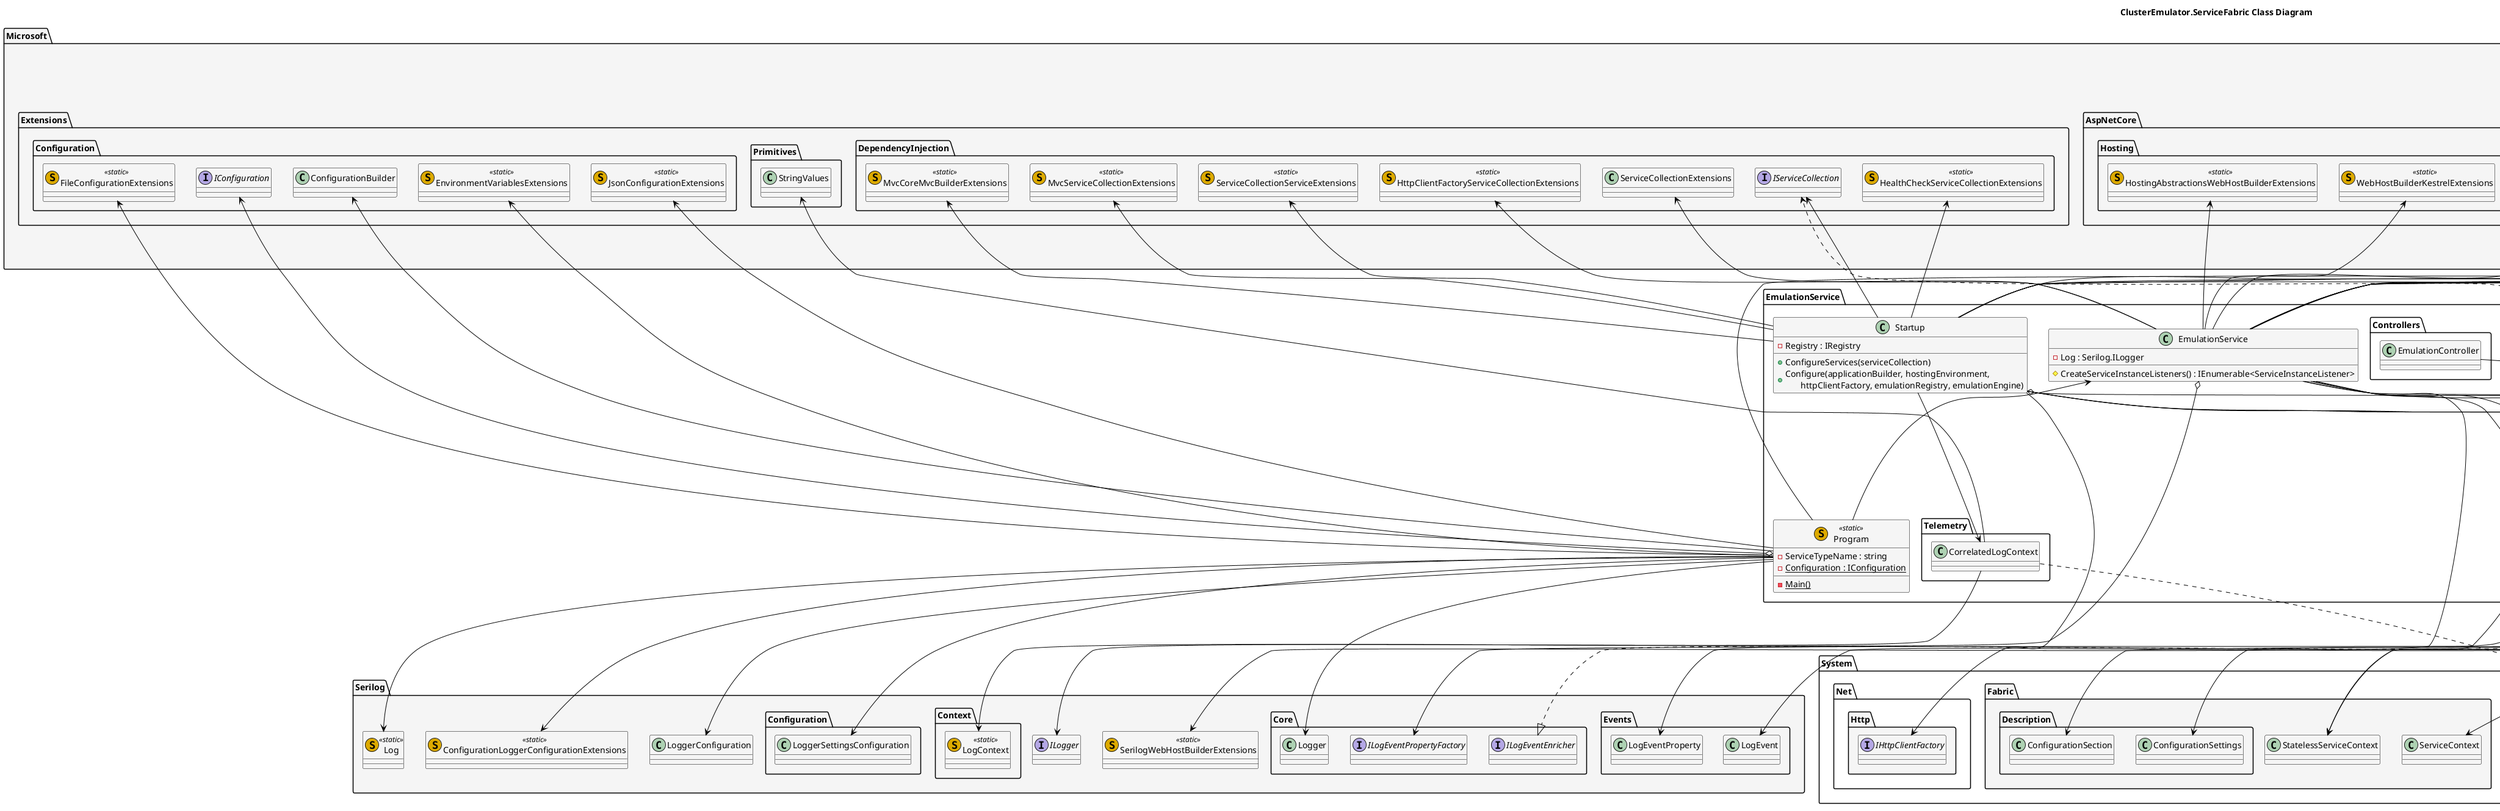 @startuml

title ClusterEmulator.ServiceFabric Class Diagram

skinparam class {
    FontName Arial
    BorderColor black
    BackgroundColor whitesmoke
    ArrowColor black
}

namespace ClusterEmulator.ServiceFabric {
    namespace Extensions {
        class ServiceCollectionExtensions << (S,#DDAA00) static >> {
            {static} + AddSimulationSettings(serviceCollection, serviceContext) : IServiceCollection
        }
    }

    namespace Configuration {
        class FabricConfigurationSettings {
            - settings : ConfigurationSettings
            + TryGetSection(name, settingKeyValuePairs) : boolean
        }
    }

    namespace Telemetry {
        class StatelessServiceEnricher {
            - Context : StatelessServiceContext
            - serviceTypeName : LogEventProperty
            - serviceName : LogEventProperty
            - partitionId : LogEventProperty
            - instanceId : LogEventProperty
            - nodeName : LogEventProperty
            + Enrich(logEvent, logEventPropertyFactory)
        }
    }

    ClusterEmulator.ServiceFabric.Telemetry.StatelessServiceEnricher -> ClusterEmulator.ServiceFabric.Configuration.FabricConfigurationSettings
}


namespace EmulationService {
    namespace Controllers {
        class EmulationController
    }

    namespace Telemetry {
        class CorrelatedLogContext
    }

    class EmulationService {
        - Log : Serilog.ILogger
        # CreateServiceInstanceListeners() : IEnumerable<ServiceInstanceListener>
    }

    class Program << (S,#DDAA00) static >> {
        - ServiceTypeName : string
        {static} - Configuration : IConfiguration
        {static} - Main()
    }

    Program -up-> EmulationService

    class Startup {
        - Registry : IRegistry
        + ConfigureServices(serviceCollection)
        + Configure(applicationBuilder, hostingEnvironment,\n       httpClientFactory, emulationRegistry, emulationEngine)
    }

    Startup --> EmulationService.Telemetry.CorrelatedLogContext
}

namespace System.Fabric #whitesmoke {
    class StatelessServiceContext

    namespace Description {
        class ConfigurationSettings
        class ConfigurationSection
    }
}

namespace Serilog #whitesmoke {
    namespace Core {
        interface ILogEventEnricher
        interface ILogEventPropertyFactory
        class Logger
    }

    namespace Events {
        class LogEvent
        class LogEventProperty
    }

    namespace Context {
        class LogContext << (S,#DDAA00) static >>
    }

    namespace Configuration {
        class LoggerSettingsConfiguration
    }

    interface ILogger
    class SerilogWebHostBuilderExtensions << (S,#DDAA00) static >>
    class ConfigurationLoggerConfigurationExtensions << (S,#DDAA00) static >>
    class LoggerConfiguration
    class Log << (S,#DDAA00) static >>
}

namespace ClusterEmulator.Emulation #whitesmoke {
    namespace Core {
        interface IEngine
        interface IRegistry
        interface IRegistrySettings
    }

    namespace Controllers {
        class AdaptableController
    }

    namespace Logging {
        interface IScopedLogContextFactory
    }

    namespace Extensions {
        class ServiceCollectionExtensions << (S,#DDAA00) static >>
    }
}

namespace Microsoft #whitesmoke {
    namespace Extensions {
        namespace DependencyInjection {
            interface IServiceCollection
            class ServiceCollectionServiceExtensions << (S,#DDAA00) static >>
            class HttpClientFactoryServiceCollectionExtensions << (S,#DDAA00) static >>
            class MvcServiceCollectionExtensions << (S,#DDAA00) static >>
            class MvcCoreMvcBuilderExtensions << (S,#DDAA00) static >>
            class HealthCheckServiceCollectionExtensions << (S,#DDAA00) static >>
        }
        
        namespace Configuration {
            interface IConfiguration
            class ConfigurationBuilder
            class FileConfigurationExtensions << (S,#DDAA00) static >>
            class JsonConfigurationExtensions << (S,#DDAA00) static >>
            class EnvironmentVariablesExtensions << (S,#DDAA00) static >>
        }

        namespace Primitives {
            class StringValues
        }
    }

    namespace AspNetCore {
        namespace Hosting {
            class WebHostBuilder
            class WebHostBuilderExtensions << (S,#DDAA00) static >>
            class WebHostBuilderKestrelExtensions << (S,#DDAA00) static >>
            class HostingAbstractionsWebHostBuilderExtensions << (S,#DDAA00) static >>
        }

        namespace Mvc {
            enum CompatibilityVersion
        }

        namespace Builder {
            interface IApplicationBuilder
            class MvcApplicationBuilderExtensions << (S,#DDAA00) static >>
            class HealthCheckApplicationBuilderExtensions << (S,#DDAA00) static >>
        }
    }

    namespace ServiceFabric {
        namespace Services {
            namespace Runtime {
                abstract StatelessService
                class ServiceRuntime << (S,#DDAA00) static >>
            }

            namespace Communication {
                namespace Runtime {
                    class ServiceInstanceListener
                }

                namespace AspNetCore {
                    class KestrelCommunicationListener
                    class WebHostBuilderServiceFabricExtension << (S,#DDAA00) static >>
                    enum ServiceFabricIntegrationOptions
                }
            }
        }
    }
}

namespace System.Net.Http #whitesmoke {
    interface IHttpClientFactory
}


'ClusterEmulator.ServiceFabric connections'
ClusterEmulator.ServiceFabric.Telemetry.StatelessServiceEnricher o--> Serilog.Events.LogEventProperty
ClusterEmulator.ServiceFabric.Telemetry.StatelessServiceEnricher o--> System.Fabric.StatelessServiceContext
ClusterEmulator.ServiceFabric.Telemetry.StatelessServiceEnricher --> Serilog.Events.LogEvent
ClusterEmulator.ServiceFabric.Telemetry.StatelessServiceEnricher --> Serilog.Core.ILogEventPropertyFactory
ClusterEmulator.ServiceFabric.Telemetry.StatelessServiceEnricher ..|> Serilog.Core.ILogEventEnricher

ClusterEmulator.ServiceFabric.Extensions.ServiceCollectionExtensions ..> Microsoft.Extensions.DependencyInjection.IServiceCollection : extends
ClusterEmulator.ServiceFabric.Extensions.ServiceCollectionExtensions --> System.Fabric.ServiceContext
ClusterEmulator.ServiceFabric.Extensions.ServiceCollectionExtensions --> ClusterEmulator.Emulation.Core.IRegistrySettings

ClusterEmulator.ServiceFabric.Configuration.FabricConfigurationSettings ..|> ClusterEmulator.Emulation.Core.IRegistrySettings
ClusterEmulator.ServiceFabric.Configuration.FabricConfigurationSettings o--> System.Fabric.Description.ConfigurationSettings
ClusterEmulator.ServiceFabric.Configuration.FabricConfigurationSettings --> System.Fabric.Description.ConfigurationSection


'Emulation Service Connections'
EmulationService.Controllers.EmulationController --|> ClusterEmulator.Emulation.Controllers.AdaptableController

EmulationService.Telemetry.CorrelatedLogContext ..|> ClusterEmulator.Emulation.Logging.IScopedLogContextFactory
EmulationService.Telemetry.CorrelatedLogContext --> Microsoft.Extensions.Primitives.StringValues
EmulationService.Telemetry.CorrelatedLogContext --> Serilog.Context.LogContext

EmulationService.EmulationService --|> Microsoft.ServiceFabric.Services.Runtime.StatelessService
EmulationService.EmulationService o--> Serilog.ILogger
EmulationService.EmulationService --> ClusterEmulator.ServiceFabric.Telemetry.StatelessServiceEnricher
EmulationService.EmulationService --> System.Fabric.StatelessServiceContext
EmulationService.EmulationService -up-> Microsoft.ServiceFabric.Services.Communication.Runtime.ServiceInstanceListener
EmulationService.EmulationService -up-> Microsoft.ServiceFabric.Services.Communication.AspNetCore.KestrelCommunicationListener
EmulationService.EmulationService -up-> Microsoft.ServiceFabric.Services.Communication.AspNetCore.ServiceFabricIntegrationOptions
EmulationService.EmulationService -up-> Microsoft.ServiceFabric.Services.Communication.AspNetCore.WebHostBuilderServiceFabricExtension
EmulationService.EmulationService -up-> Microsoft.AspNetCore.Hosting.WebHostBuilder
EmulationService.EmulationService -up-> Microsoft.AspNetCore.Hosting.WebHostBuilderExtensions
EmulationService.EmulationService -up-> Microsoft.AspNetCore.Hosting.WebHostBuilderKestrelExtensions
EmulationService.EmulationService -up-> Microsoft.AspNetCore.Hosting.HostingAbstractionsWebHostBuilderExtensions
EmulationService.EmulationService -up-> Microsoft.Extensions.DependencyInjection.ServiceCollectionExtensions
EmulationService.EmulationService -up-> Microsoft.Extensions.DependencyInjection.HttpClientFactoryServiceCollectionExtensions
EmulationService.EmulationService --> ClusterEmulator.ServiceFabric.Extensions.ServiceCollectionExtensions
EmulationService.EmulationService --> ClusterEmulator.Emulation.Extensions.ServiceCollectionExtensions
EmulationService.EmulationService --> Serilog.SerilogWebHostBuilderExtensions

EmulationService.Program o-up-> Microsoft.Extensions.Configuration.IConfiguration
EmulationService.Program -up-> Microsoft.Extensions.Configuration.ConfigurationBuilder
EmulationService.Program -up-> Microsoft.Extensions.Configuration.FileConfigurationExtensions
EmulationService.Program -up-> Microsoft.Extensions.Configuration.JsonConfigurationExtensions
EmulationService.Program -up-> Microsoft.Extensions.Configuration.EnvironmentVariablesExtensions
EmulationService.Program -up-> Microsoft.ServiceFabric.Services.Runtime.ServiceRuntime
EmulationService.Program --> Serilog.Log
EmulationService.Program --> Serilog.LoggerConfiguration
EmulationService.Program --> Serilog.Core.Logger
EmulationService.Program --> Serilog.Configuration.LoggerSettingsConfiguration
EmulationService.Program --> Serilog.ConfigurationLoggerConfigurationExtensions

EmulationService.Startup o--> ClusterEmulator.Emulation.Core.IRegistry
EmulationService.Startup --> ClusterEmulator.Emulation.Core.IEngine
EmulationService.Startup -up-> Microsoft.Extensions.DependencyInjection.IServiceCollection
EmulationService.Startup -up-> Microsoft.Extensions.DependencyInjection.ServiceCollectionServiceExtensions
EmulationService.Startup -up-> Microsoft.Extensions.DependencyInjection.MvcServiceCollectionExtensions
EmulationService.Startup -up-> Microsoft.Extensions.DependencyInjection.MvcCoreMvcBuilderExtensions
EmulationService.Startup -up-> Microsoft.Extensions.DependencyInjection.HealthCheckServiceCollectionExtensions
EmulationService.Startup -up-> Microsoft.AspNetCore.Mvc.CompatibilityVersion
EmulationService.Startup -up-> Microsoft.AspNetCore.Builder.IApplicationBuilder
EmulationService.Startup -up-> Microsoft.AspNetCore.Builder.MvcApplicationBuilderExtensions
EmulationService.Startup -up-> Microsoft.AspNetCore.Builder.HealthCheckApplicationBuilderExtensions
EmulationService.Startup -up-> System.Net.Http.IHttpClientFactory
EmulationService.Startup --> ClusterEmulator.Emulation.Extensions.ServiceCollectionExtensions
EmulationService.Startup --> ClusterEmulator.Emulation.Logging.IScopedLogContextFactory

@enduml